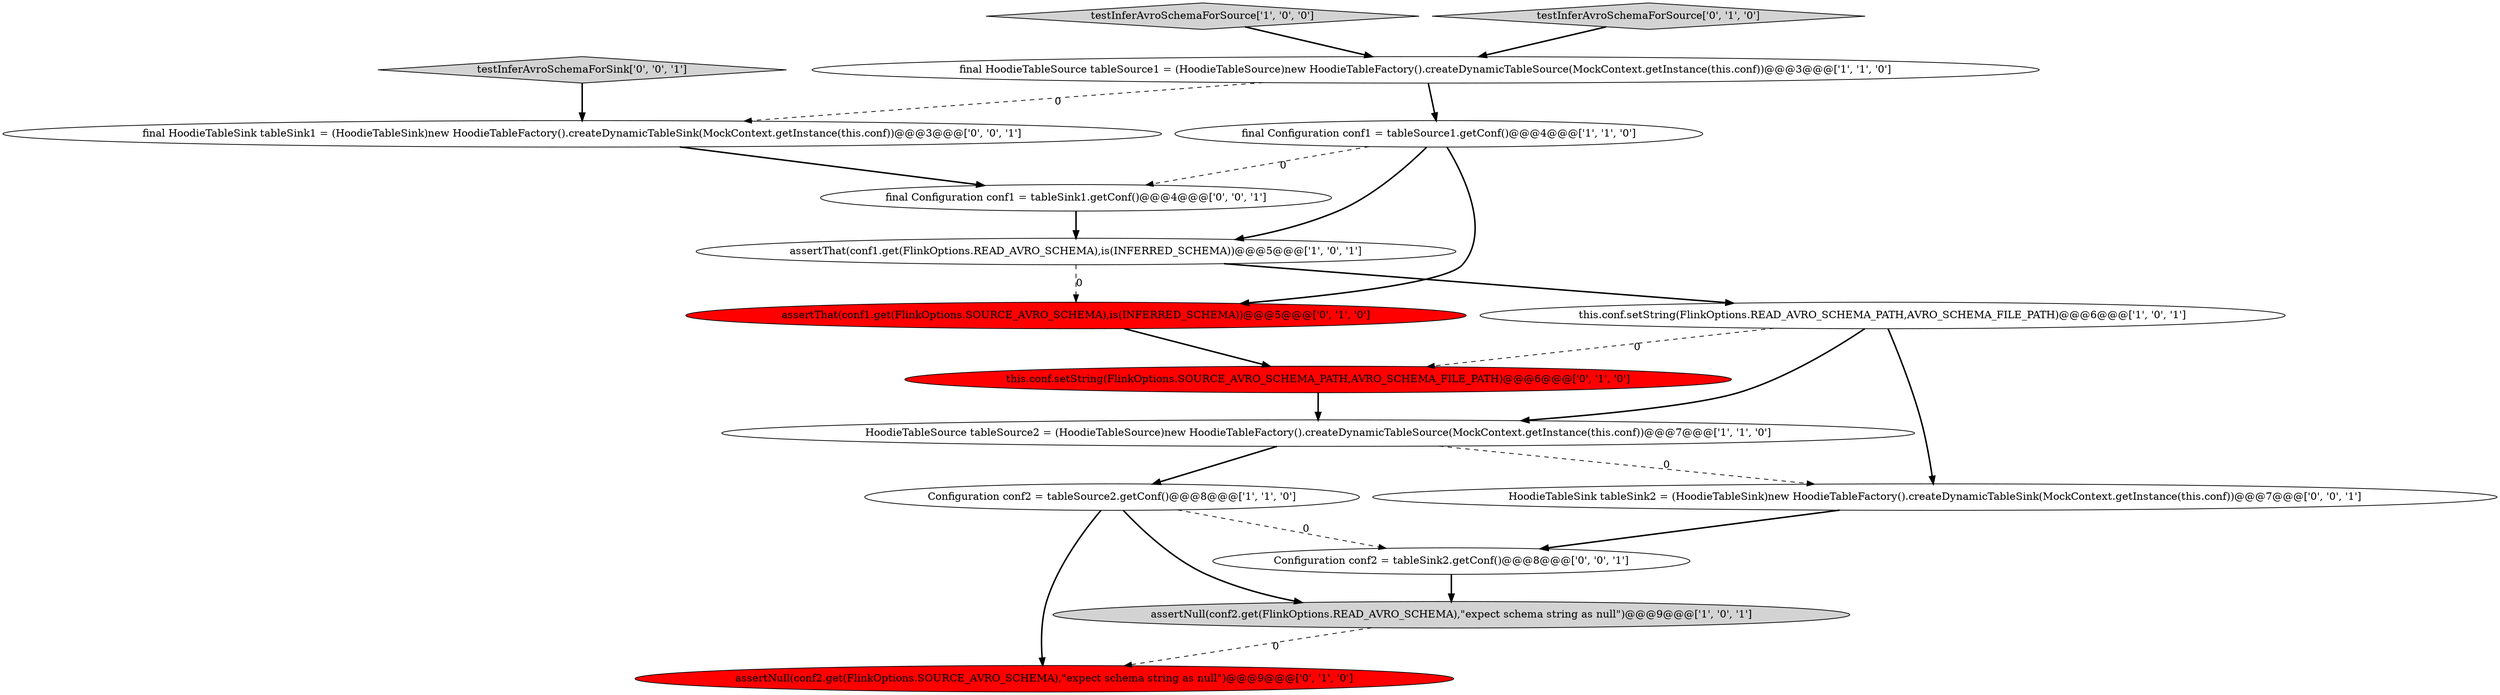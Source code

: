 digraph {
12 [style = filled, label = "final HoodieTableSink tableSink1 = (HoodieTableSink)new HoodieTableFactory().createDynamicTableSink(MockContext.getInstance(this.conf))@@@3@@@['0', '0', '1']", fillcolor = white, shape = ellipse image = "AAA0AAABBB3BBB"];
4 [style = filled, label = "this.conf.setString(FlinkOptions.READ_AVRO_SCHEMA_PATH,AVRO_SCHEMA_FILE_PATH)@@@6@@@['1', '0', '1']", fillcolor = white, shape = ellipse image = "AAA0AAABBB1BBB"];
2 [style = filled, label = "HoodieTableSource tableSource2 = (HoodieTableSource)new HoodieTableFactory().createDynamicTableSource(MockContext.getInstance(this.conf))@@@7@@@['1', '1', '0']", fillcolor = white, shape = ellipse image = "AAA0AAABBB1BBB"];
1 [style = filled, label = "final HoodieTableSource tableSource1 = (HoodieTableSource)new HoodieTableFactory().createDynamicTableSource(MockContext.getInstance(this.conf))@@@3@@@['1', '1', '0']", fillcolor = white, shape = ellipse image = "AAA0AAABBB1BBB"];
0 [style = filled, label = "testInferAvroSchemaForSource['1', '0', '0']", fillcolor = lightgray, shape = diamond image = "AAA0AAABBB1BBB"];
5 [style = filled, label = "Configuration conf2 = tableSource2.getConf()@@@8@@@['1', '1', '0']", fillcolor = white, shape = ellipse image = "AAA0AAABBB1BBB"];
3 [style = filled, label = "final Configuration conf1 = tableSource1.getConf()@@@4@@@['1', '1', '0']", fillcolor = white, shape = ellipse image = "AAA0AAABBB1BBB"];
15 [style = filled, label = "final Configuration conf1 = tableSink1.getConf()@@@4@@@['0', '0', '1']", fillcolor = white, shape = ellipse image = "AAA0AAABBB3BBB"];
16 [style = filled, label = "testInferAvroSchemaForSink['0', '0', '1']", fillcolor = lightgray, shape = diamond image = "AAA0AAABBB3BBB"];
6 [style = filled, label = "assertThat(conf1.get(FlinkOptions.READ_AVRO_SCHEMA),is(INFERRED_SCHEMA))@@@5@@@['1', '0', '1']", fillcolor = white, shape = ellipse image = "AAA0AAABBB1BBB"];
13 [style = filled, label = "Configuration conf2 = tableSink2.getConf()@@@8@@@['0', '0', '1']", fillcolor = white, shape = ellipse image = "AAA0AAABBB3BBB"];
10 [style = filled, label = "testInferAvroSchemaForSource['0', '1', '0']", fillcolor = lightgray, shape = diamond image = "AAA0AAABBB2BBB"];
14 [style = filled, label = "HoodieTableSink tableSink2 = (HoodieTableSink)new HoodieTableFactory().createDynamicTableSink(MockContext.getInstance(this.conf))@@@7@@@['0', '0', '1']", fillcolor = white, shape = ellipse image = "AAA0AAABBB3BBB"];
8 [style = filled, label = "this.conf.setString(FlinkOptions.SOURCE_AVRO_SCHEMA_PATH,AVRO_SCHEMA_FILE_PATH)@@@6@@@['0', '1', '0']", fillcolor = red, shape = ellipse image = "AAA1AAABBB2BBB"];
11 [style = filled, label = "assertNull(conf2.get(FlinkOptions.SOURCE_AVRO_SCHEMA),\"expect schema string as null\")@@@9@@@['0', '1', '0']", fillcolor = red, shape = ellipse image = "AAA1AAABBB2BBB"];
7 [style = filled, label = "assertNull(conf2.get(FlinkOptions.READ_AVRO_SCHEMA),\"expect schema string as null\")@@@9@@@['1', '0', '1']", fillcolor = lightgray, shape = ellipse image = "AAA0AAABBB1BBB"];
9 [style = filled, label = "assertThat(conf1.get(FlinkOptions.SOURCE_AVRO_SCHEMA),is(INFERRED_SCHEMA))@@@5@@@['0', '1', '0']", fillcolor = red, shape = ellipse image = "AAA1AAABBB2BBB"];
5->13 [style = dashed, label="0"];
4->14 [style = bold, label=""];
6->9 [style = dashed, label="0"];
12->15 [style = bold, label=""];
1->3 [style = bold, label=""];
7->11 [style = dashed, label="0"];
3->6 [style = bold, label=""];
15->6 [style = bold, label=""];
4->2 [style = bold, label=""];
9->8 [style = bold, label=""];
3->9 [style = bold, label=""];
1->12 [style = dashed, label="0"];
6->4 [style = bold, label=""];
2->14 [style = dashed, label="0"];
8->2 [style = bold, label=""];
13->7 [style = bold, label=""];
0->1 [style = bold, label=""];
4->8 [style = dashed, label="0"];
3->15 [style = dashed, label="0"];
5->7 [style = bold, label=""];
5->11 [style = bold, label=""];
14->13 [style = bold, label=""];
10->1 [style = bold, label=""];
16->12 [style = bold, label=""];
2->5 [style = bold, label=""];
}
